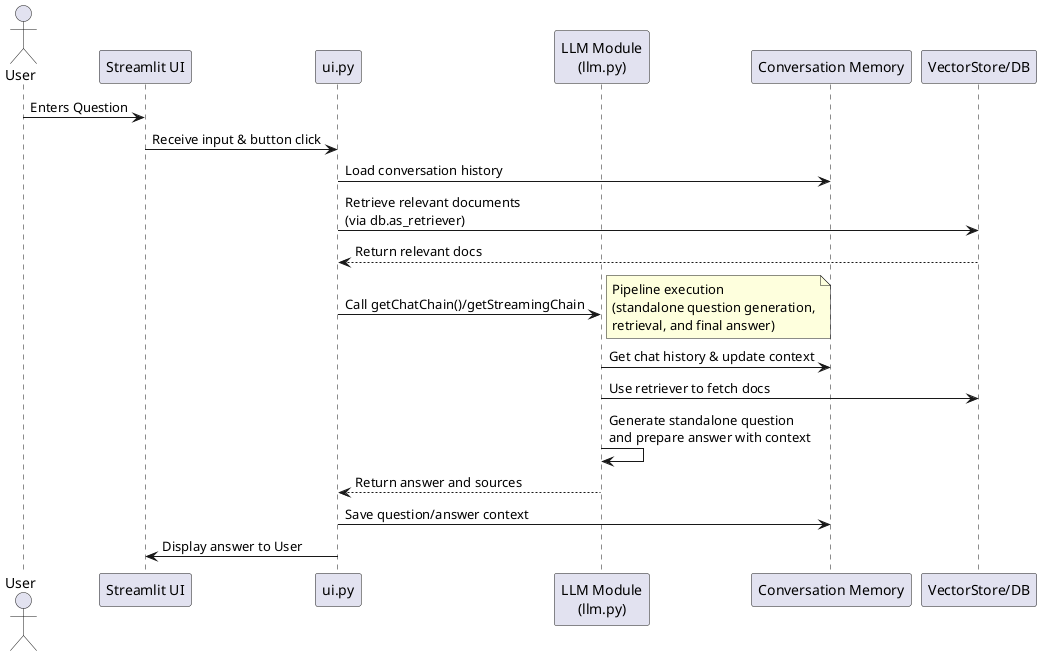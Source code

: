 @startuml
actor User
participant "Streamlit UI" as UI
participant "ui.py" as UI_PY
participant "LLM Module\n(llm.py)" as LLM
participant "Conversation Memory" as Memory
participant "VectorStore/DB" as DB

User -> UI: Enters Question
UI -> UI_PY: Receive input & button click
UI_PY -> Memory: Load conversation history
UI_PY -> DB: Retrieve relevant documents\n(via db.as_retriever)
DB --> UI_PY: Return relevant docs
UI_PY -> LLM: Call getChatChain()/getStreamingChain
note right: Pipeline execution\n(standalone question generation,\nretrieval, and final answer)
LLM -> Memory: Get chat history & update context
LLM -> DB: Use retriever to fetch docs
LLM -> LLM: Generate standalone question\nand prepare answer with context
LLM --> UI_PY: Return answer and sources
UI_PY -> Memory: Save question/answer context
UI_PY -> UI: Display answer to User
@enduml